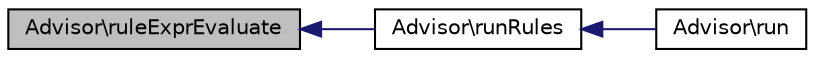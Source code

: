 digraph G
{
  edge [fontname="Helvetica",fontsize="10",labelfontname="Helvetica",labelfontsize="10"];
  node [fontname="Helvetica",fontsize="10",shape=record];
  rankdir="LR";
  Node1 [label="Advisor\\ruleExprEvaluate",height=0.2,width=0.4,color="black", fillcolor="grey75", style="filled" fontcolor="black"];
  Node1 -> Node2 [dir="back",color="midnightblue",fontsize="10",style="solid",fontname="Helvetica"];
  Node2 [label="Advisor\\runRules",height=0.2,width=0.4,color="black", fillcolor="white", style="filled",URL="$classAdvisor.html#a500681268da5b6820c78ec3ed79754a9"];
  Node2 -> Node3 [dir="back",color="midnightblue",fontsize="10",style="solid",fontname="Helvetica"];
  Node3 [label="Advisor\\run",height=0.2,width=0.4,color="black", fillcolor="white", style="filled",URL="$classAdvisor.html#a51aa0c71db2e7fd9005c7996ba3c67cf"];
}
